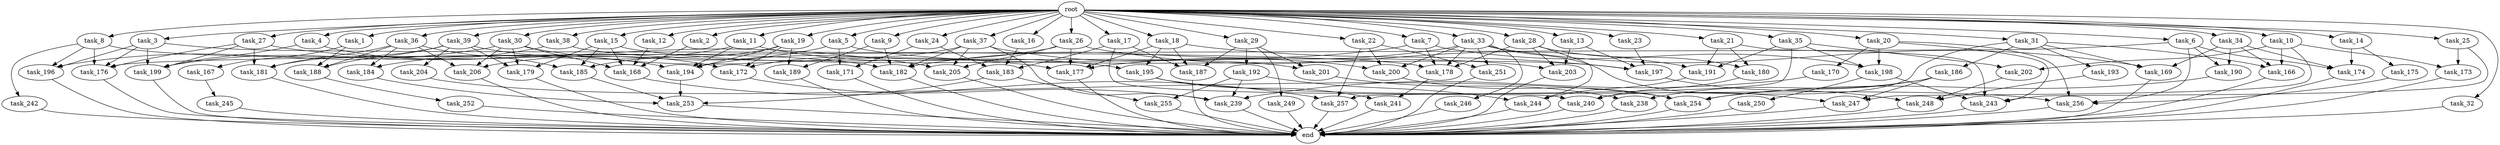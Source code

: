 digraph G {
  task_8 [size="102.400000"];
  task_239 [size="73873437491.199997"];
  task_173 [size="35218731827.200005"];
  task_189 [size="83322365542.400009"];
  task_17 [size="102.400000"];
  task_247 [size="90194313216.000000"];
  task_204 [size="54975581388.800003"];
  task_242 [size="85899345920.000000"];
  task_35 [size="102.400000"];
  task_26 [size="102.400000"];
  task_15 [size="102.400000"];
  task_252 [size="21474836480.000000"];
  task_251 [size="124554051584.000000"];
  task_167 [size="85899345920.000000"];
  task_255 [size="77309411328.000000"];
  task_206 [size="91912300134.400009"];
  task_33 [size="102.400000"];
  task_186 [size="85899345920.000000"];
  task_205 [size="117682103910.400009"];
  task_169 [size="226774273228.800018"];
  task_176 [size="218184338636.800018"];
  task_13 [size="102.400000"];
  task_30 [size="102.400000"];
  task_5 [size="102.400000"];
  task_36 [size="102.400000"];
  task_200 [size="179529632972.800018"];
  task_201 [size="84181359001.600006"];
  task_6 [size="102.400000"];
  task_7 [size="102.400000"];
  task_240 [size="103079215104.000000"];
  task_22 [size="102.400000"];
  task_241 [size="93630287052.800003"];
  task_3 [size="102.400000"];
  task_179 [size="76450417868.800003"];
  task_187 [size="77309411328.000000"];
  task_188 [size="182965606809.600006"];
  task_183 [size="113387136614.400009"];
  task_193 [size="85899345920.000000"];
  task_16 [size="102.400000"];
  task_191 [size="123695058124.800003"];
  task_175 [size="21474836480.000000"];
  task_253 [size="141733920768.000000"];
  task_202 [size="68719476736.000000"];
  root [size="0.000000"];
  task_182 [size="280031867699.200012"];
  task_245 [size="13743895347.200001"];
  task_12 [size="102.400000"];
  task_21 [size="102.400000"];
  task_18 [size="102.400000"];
  task_180 [size="83322365542.400009"];
  task_31 [size="102.400000"];
  task_244 [size="119400090828.800003"];
  task_27 [size="102.400000"];
  task_9 [size="102.400000"];
  task_1 [size="102.400000"];
  task_192 [size="42090679500.800003"];
  task_28 [size="102.400000"];
  task_174 [size="176952652595.200012"];
  task_177 [size="139156940390.399994"];
  task_29 [size="102.400000"];
  task_185 [size="69578470195.199997"];
  task_34 [size="102.400000"];
  task_10 [size="102.400000"];
  task_181 [size="104797202022.400009"];
  task_178 [size="249108103168.000000"];
  task_194 [size="152041842278.399994"];
  task_2 [size="102.400000"];
  task_171 [size="127990025420.800003"];
  end [size="0.000000"];
  task_184 [size="55834574848.000000"];
  task_197 [size="108233175859.200012"];
  task_38 [size="102.400000"];
  task_39 [size="102.400000"];
  task_14 [size="102.400000"];
  task_24 [size="102.400000"];
  task_198 [size="138297946931.200012"];
  task_195 [size="35218731827.200005"];
  task_243 [size="103938208563.200012"];
  task_257 [size="146028888064.000000"];
  task_19 [size="102.400000"];
  task_32 [size="102.400000"];
  task_196 [size="148605868441.600006"];
  task_170 [size="13743895347.200001"];
  task_25 [size="102.400000"];
  task_4 [size="102.400000"];
  task_172 [size="123695058124.800003"];
  task_166 [size="185542587187.200012"];
  task_254 [size="135720966553.600006"];
  task_23 [size="102.400000"];
  task_37 [size="102.400000"];
  task_256 [size="190696547942.400024"];
  task_168 [size="77309411328.000000"];
  task_11 [size="102.400000"];
  task_190 [size="155477816115.200012"];
  task_249 [size="42090679500.800003"];
  task_20 [size="102.400000"];
  task_250 [size="54975581388.800003"];
  task_246 [size="54975581388.800003"];
  task_203 [size="114246130073.600006"];
  task_199 [size="174375672217.600006"];
  task_238 [size="91053306675.200012"];
  task_248 [size="104797202022.400009"];

  task_8 -> task_196 [size="838860800.000000"];
  task_8 -> task_176 [size="838860800.000000"];
  task_8 -> task_182 [size="838860800.000000"];
  task_8 -> task_242 [size="838860800.000000"];
  task_239 -> end [size="1.000000"];
  task_173 -> end [size="1.000000"];
  task_189 -> end [size="1.000000"];
  task_17 -> task_187 [size="134217728.000000"];
  task_17 -> task_240 [size="134217728.000000"];
  task_17 -> task_183 [size="134217728.000000"];
  task_247 -> end [size="1.000000"];
  task_204 -> task_254 [size="134217728.000000"];
  task_242 -> end [size="1.000000"];
  task_35 -> task_191 [size="536870912.000000"];
  task_35 -> task_202 [size="536870912.000000"];
  task_35 -> task_198 [size="536870912.000000"];
  task_35 -> task_257 [size="536870912.000000"];
  task_26 -> task_191 [size="536870912.000000"];
  task_26 -> task_194 [size="536870912.000000"];
  task_26 -> task_177 [size="536870912.000000"];
  task_26 -> task_205 [size="536870912.000000"];
  task_15 -> task_185 [size="134217728.000000"];
  task_15 -> task_179 [size="134217728.000000"];
  task_15 -> task_168 [size="134217728.000000"];
  task_15 -> task_203 [size="134217728.000000"];
  task_252 -> end [size="1.000000"];
  task_251 -> end [size="1.000000"];
  task_167 -> task_245 [size="134217728.000000"];
  task_255 -> end [size="1.000000"];
  task_206 -> end [size="1.000000"];
  task_33 -> task_178 [size="536870912.000000"];
  task_33 -> task_251 [size="536870912.000000"];
  task_33 -> task_246 [size="536870912.000000"];
  task_33 -> task_200 [size="536870912.000000"];
  task_33 -> task_169 [size="536870912.000000"];
  task_33 -> task_247 [size="536870912.000000"];
  task_33 -> task_177 [size="536870912.000000"];
  task_186 -> task_238 [size="209715200.000000"];
  task_186 -> task_247 [size="209715200.000000"];
  task_186 -> task_254 [size="209715200.000000"];
  task_205 -> end [size="1.000000"];
  task_169 -> end [size="1.000000"];
  task_176 -> end [size="1.000000"];
  task_13 -> task_197 [size="301989888.000000"];
  task_13 -> task_203 [size="301989888.000000"];
  task_30 -> task_196 [size="75497472.000000"];
  task_30 -> task_179 [size="75497472.000000"];
  task_30 -> task_206 [size="75497472.000000"];
  task_30 -> task_168 [size="75497472.000000"];
  task_30 -> task_177 [size="75497472.000000"];
  task_5 -> task_197 [size="411041792.000000"];
  task_5 -> task_206 [size="411041792.000000"];
  task_5 -> task_171 [size="411041792.000000"];
  task_36 -> task_185 [size="411041792.000000"];
  task_36 -> task_181 [size="411041792.000000"];
  task_36 -> task_184 [size="411041792.000000"];
  task_36 -> task_206 [size="411041792.000000"];
  task_36 -> task_188 [size="411041792.000000"];
  task_200 -> task_254 [size="301989888.000000"];
  task_201 -> task_238 [size="679477248.000000"];
  task_6 -> task_190 [size="679477248.000000"];
  task_6 -> task_174 [size="679477248.000000"];
  task_6 -> task_176 [size="679477248.000000"];
  task_6 -> task_256 [size="679477248.000000"];
  task_7 -> task_198 [size="679477248.000000"];
  task_7 -> task_178 [size="679477248.000000"];
  task_7 -> task_182 [size="679477248.000000"];
  task_240 -> end [size="1.000000"];
  task_22 -> task_251 [size="679477248.000000"];
  task_22 -> task_257 [size="679477248.000000"];
  task_22 -> task_200 [size="679477248.000000"];
  task_241 -> end [size="1.000000"];
  task_3 -> task_176 [size="536870912.000000"];
  task_3 -> task_196 [size="536870912.000000"];
  task_3 -> task_199 [size="536870912.000000"];
  task_3 -> task_178 [size="536870912.000000"];
  task_179 -> end [size="1.000000"];
  task_187 -> end [size="1.000000"];
  task_188 -> task_252 [size="209715200.000000"];
  task_183 -> task_255 [size="679477248.000000"];
  task_183 -> task_253 [size="679477248.000000"];
  task_193 -> task_248 [size="134217728.000000"];
  task_16 -> task_183 [size="134217728.000000"];
  task_191 -> task_244 [size="411041792.000000"];
  task_175 -> task_256 [size="209715200.000000"];
  task_253 -> end [size="1.000000"];
  task_202 -> task_248 [size="679477248.000000"];
  root -> task_8 [size="1.000000"];
  root -> task_14 [size="1.000000"];
  root -> task_24 [size="1.000000"];
  root -> task_13 [size="1.000000"];
  root -> task_33 [size="1.000000"];
  root -> task_12 [size="1.000000"];
  root -> task_21 [size="1.000000"];
  root -> task_18 [size="1.000000"];
  root -> task_22 [size="1.000000"];
  root -> task_31 [size="1.000000"];
  root -> task_9 [size="1.000000"];
  root -> task_5 [size="1.000000"];
  root -> task_36 [size="1.000000"];
  root -> task_32 [size="1.000000"];
  root -> task_26 [size="1.000000"];
  root -> task_15 [size="1.000000"];
  root -> task_6 [size="1.000000"];
  root -> task_4 [size="1.000000"];
  root -> task_25 [size="1.000000"];
  root -> task_30 [size="1.000000"];
  root -> task_34 [size="1.000000"];
  root -> task_3 [size="1.000000"];
  root -> task_19 [size="1.000000"];
  root -> task_10 [size="1.000000"];
  root -> task_23 [size="1.000000"];
  root -> task_37 [size="1.000000"];
  root -> task_39 [size="1.000000"];
  root -> task_1 [size="1.000000"];
  root -> task_11 [size="1.000000"];
  root -> task_17 [size="1.000000"];
  root -> task_2 [size="1.000000"];
  root -> task_29 [size="1.000000"];
  root -> task_20 [size="1.000000"];
  root -> task_35 [size="1.000000"];
  root -> task_7 [size="1.000000"];
  root -> task_27 [size="1.000000"];
  root -> task_38 [size="1.000000"];
  root -> task_28 [size="1.000000"];
  root -> task_16 [size="1.000000"];
  task_182 -> end [size="1.000000"];
  task_245 -> end [size="1.000000"];
  task_12 -> task_168 [size="134217728.000000"];
  task_21 -> task_191 [size="134217728.000000"];
  task_21 -> task_180 [size="134217728.000000"];
  task_21 -> task_243 [size="134217728.000000"];
  task_18 -> task_197 [size="209715200.000000"];
  task_18 -> task_187 [size="209715200.000000"];
  task_18 -> task_177 [size="209715200.000000"];
  task_18 -> task_195 [size="209715200.000000"];
  task_180 -> task_240 [size="33554432.000000"];
  task_31 -> task_193 [size="838860800.000000"];
  task_31 -> task_169 [size="838860800.000000"];
  task_31 -> task_166 [size="838860800.000000"];
  task_31 -> task_240 [size="838860800.000000"];
  task_31 -> task_186 [size="838860800.000000"];
  task_244 -> end [size="1.000000"];
  task_27 -> task_181 [size="75497472.000000"];
  task_27 -> task_176 [size="75497472.000000"];
  task_27 -> task_199 [size="75497472.000000"];
  task_27 -> task_205 [size="75497472.000000"];
  task_9 -> task_189 [size="679477248.000000"];
  task_9 -> task_182 [size="679477248.000000"];
  task_1 -> task_188 [size="838860800.000000"];
  task_1 -> task_167 [size="838860800.000000"];
  task_192 -> task_239 [size="75497472.000000"];
  task_192 -> task_255 [size="75497472.000000"];
  task_192 -> task_244 [size="75497472.000000"];
  task_28 -> task_203 [size="679477248.000000"];
  task_28 -> task_180 [size="679477248.000000"];
  task_28 -> task_178 [size="679477248.000000"];
  task_28 -> task_244 [size="679477248.000000"];
  task_174 -> end [size="1.000000"];
  task_177 -> end [size="1.000000"];
  task_29 -> task_201 [size="411041792.000000"];
  task_29 -> task_192 [size="411041792.000000"];
  task_29 -> task_187 [size="411041792.000000"];
  task_29 -> task_249 [size="411041792.000000"];
  task_185 -> task_253 [size="536870912.000000"];
  task_34 -> task_190 [size="838860800.000000"];
  task_34 -> task_169 [size="838860800.000000"];
  task_34 -> task_174 [size="838860800.000000"];
  task_34 -> task_166 [size="838860800.000000"];
  task_10 -> task_202 [size="134217728.000000"];
  task_10 -> task_166 [size="134217728.000000"];
  task_10 -> task_173 [size="134217728.000000"];
  task_10 -> task_247 [size="134217728.000000"];
  task_181 -> end [size="1.000000"];
  task_178 -> task_241 [size="75497472.000000"];
  task_194 -> task_253 [size="33554432.000000"];
  task_2 -> task_168 [size="411041792.000000"];
  task_171 -> end [size="1.000000"];
  task_184 -> task_253 [size="134217728.000000"];
  task_197 -> task_248 [size="209715200.000000"];
  task_38 -> task_201 [size="411041792.000000"];
  task_38 -> task_199 [size="411041792.000000"];
  task_39 -> task_188 [size="536870912.000000"];
  task_39 -> task_172 [size="536870912.000000"];
  task_39 -> task_204 [size="536870912.000000"];
  task_39 -> task_179 [size="536870912.000000"];
  task_39 -> task_181 [size="536870912.000000"];
  task_14 -> task_175 [size="209715200.000000"];
  task_14 -> task_174 [size="209715200.000000"];
  task_24 -> task_171 [size="838860800.000000"];
  task_24 -> task_183 [size="838860800.000000"];
  task_198 -> task_250 [size="536870912.000000"];
  task_198 -> task_243 [size="536870912.000000"];
  task_195 -> task_241 [size="838860800.000000"];
  task_195 -> task_256 [size="838860800.000000"];
  task_243 -> end [size="1.000000"];
  task_257 -> end [size="1.000000"];
  task_19 -> task_185 [size="134217728.000000"];
  task_19 -> task_172 [size="134217728.000000"];
  task_19 -> task_194 [size="134217728.000000"];
  task_19 -> task_189 [size="134217728.000000"];
  task_32 -> end [size="1.000000"];
  task_196 -> end [size="1.000000"];
  task_170 -> task_239 [size="75497472.000000"];
  task_25 -> task_173 [size="209715200.000000"];
  task_25 -> task_243 [size="209715200.000000"];
  task_4 -> task_194 [size="679477248.000000"];
  task_4 -> task_199 [size="679477248.000000"];
  task_172 -> task_239 [size="33554432.000000"];
  task_166 -> end [size="1.000000"];
  task_254 -> end [size="1.000000"];
  task_23 -> task_197 [size="134217728.000000"];
  task_37 -> task_172 [size="536870912.000000"];
  task_37 -> task_200 [size="536870912.000000"];
  task_37 -> task_182 [size="536870912.000000"];
  task_37 -> task_205 [size="536870912.000000"];
  task_37 -> task_239 [size="536870912.000000"];
  task_256 -> end [size="1.000000"];
  task_168 -> task_257 [size="209715200.000000"];
  task_11 -> task_194 [size="134217728.000000"];
  task_11 -> task_184 [size="134217728.000000"];
  task_11 -> task_195 [size="134217728.000000"];
  task_190 -> task_254 [size="679477248.000000"];
  task_249 -> end [size="1.000000"];
  task_20 -> task_170 [size="134217728.000000"];
  task_20 -> task_198 [size="134217728.000000"];
  task_20 -> task_243 [size="134217728.000000"];
  task_20 -> task_256 [size="134217728.000000"];
  task_250 -> end [size="1.000000"];
  task_246 -> end [size="1.000000"];
  task_203 -> end [size="1.000000"];
  task_199 -> end [size="1.000000"];
  task_238 -> end [size="1.000000"];
  task_248 -> end [size="1.000000"];
}
